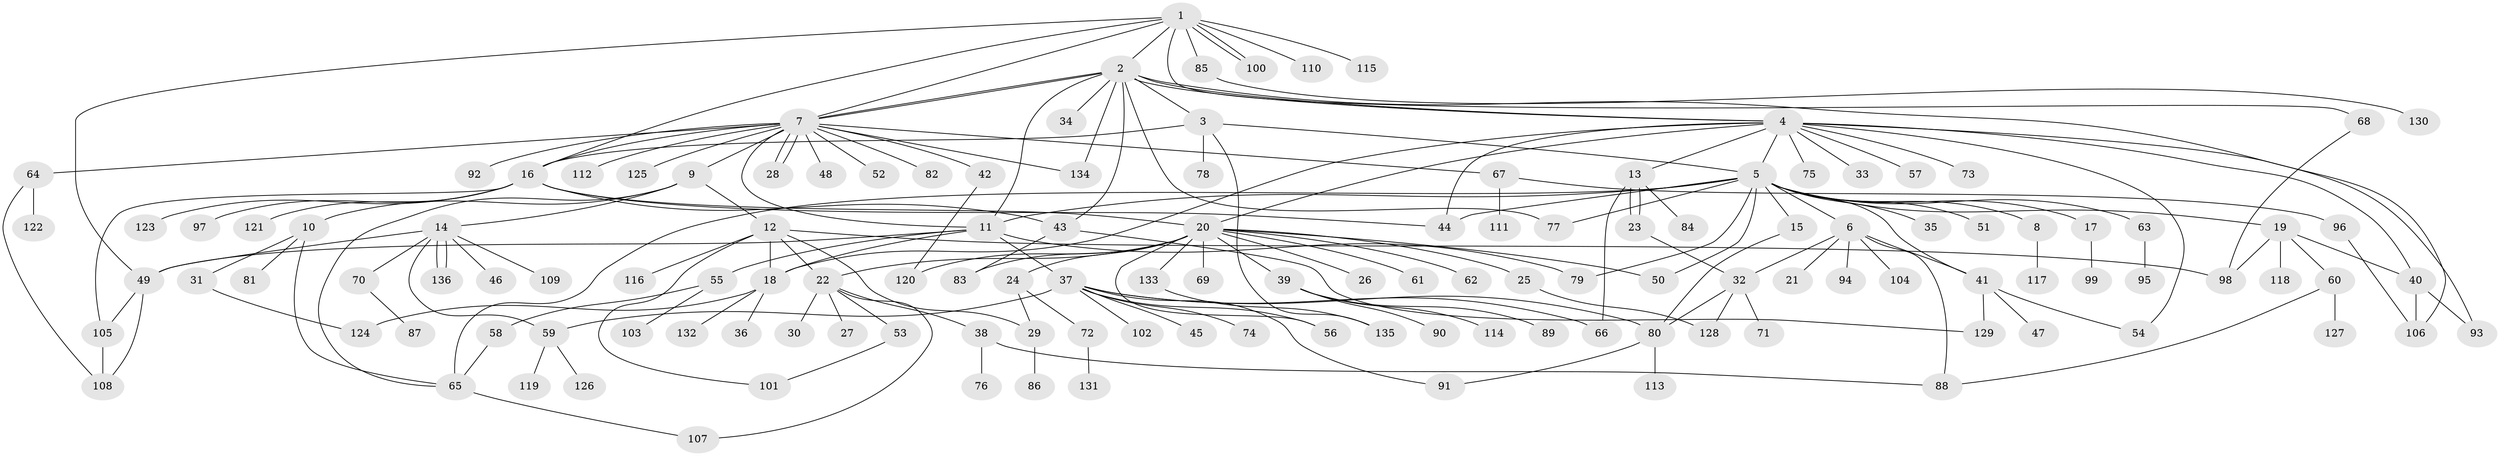 // Generated by graph-tools (version 1.1) at 2025/26/03/09/25 03:26:07]
// undirected, 136 vertices, 192 edges
graph export_dot {
graph [start="1"]
  node [color=gray90,style=filled];
  1;
  2;
  3;
  4;
  5;
  6;
  7;
  8;
  9;
  10;
  11;
  12;
  13;
  14;
  15;
  16;
  17;
  18;
  19;
  20;
  21;
  22;
  23;
  24;
  25;
  26;
  27;
  28;
  29;
  30;
  31;
  32;
  33;
  34;
  35;
  36;
  37;
  38;
  39;
  40;
  41;
  42;
  43;
  44;
  45;
  46;
  47;
  48;
  49;
  50;
  51;
  52;
  53;
  54;
  55;
  56;
  57;
  58;
  59;
  60;
  61;
  62;
  63;
  64;
  65;
  66;
  67;
  68;
  69;
  70;
  71;
  72;
  73;
  74;
  75;
  76;
  77;
  78;
  79;
  80;
  81;
  82;
  83;
  84;
  85;
  86;
  87;
  88;
  89;
  90;
  91;
  92;
  93;
  94;
  95;
  96;
  97;
  98;
  99;
  100;
  101;
  102;
  103;
  104;
  105;
  106;
  107;
  108;
  109;
  110;
  111;
  112;
  113;
  114;
  115;
  116;
  117;
  118;
  119;
  120;
  121;
  122;
  123;
  124;
  125;
  126;
  127;
  128;
  129;
  130;
  131;
  132;
  133;
  134;
  135;
  136;
  1 -- 2;
  1 -- 7;
  1 -- 16;
  1 -- 49;
  1 -- 68;
  1 -- 85;
  1 -- 100;
  1 -- 100;
  1 -- 110;
  1 -- 115;
  2 -- 3;
  2 -- 4;
  2 -- 4;
  2 -- 7;
  2 -- 7;
  2 -- 11;
  2 -- 34;
  2 -- 43;
  2 -- 77;
  2 -- 106;
  2 -- 134;
  3 -- 5;
  3 -- 16;
  3 -- 78;
  3 -- 135;
  4 -- 5;
  4 -- 13;
  4 -- 18;
  4 -- 20;
  4 -- 33;
  4 -- 40;
  4 -- 44;
  4 -- 54;
  4 -- 57;
  4 -- 73;
  4 -- 75;
  4 -- 93;
  5 -- 6;
  5 -- 8;
  5 -- 11;
  5 -- 15;
  5 -- 17;
  5 -- 19;
  5 -- 35;
  5 -- 41;
  5 -- 44;
  5 -- 50;
  5 -- 51;
  5 -- 63;
  5 -- 65;
  5 -- 77;
  5 -- 79;
  6 -- 21;
  6 -- 32;
  6 -- 41;
  6 -- 88;
  6 -- 94;
  6 -- 104;
  7 -- 9;
  7 -- 11;
  7 -- 16;
  7 -- 28;
  7 -- 28;
  7 -- 42;
  7 -- 48;
  7 -- 52;
  7 -- 64;
  7 -- 67;
  7 -- 82;
  7 -- 92;
  7 -- 112;
  7 -- 125;
  7 -- 134;
  8 -- 117;
  9 -- 10;
  9 -- 12;
  9 -- 14;
  9 -- 65;
  10 -- 31;
  10 -- 65;
  10 -- 81;
  11 -- 18;
  11 -- 37;
  11 -- 49;
  11 -- 55;
  11 -- 79;
  12 -- 18;
  12 -- 22;
  12 -- 29;
  12 -- 98;
  12 -- 101;
  12 -- 116;
  13 -- 23;
  13 -- 23;
  13 -- 66;
  13 -- 84;
  14 -- 46;
  14 -- 49;
  14 -- 59;
  14 -- 70;
  14 -- 109;
  14 -- 136;
  14 -- 136;
  15 -- 80;
  16 -- 20;
  16 -- 43;
  16 -- 44;
  16 -- 97;
  16 -- 105;
  16 -- 121;
  16 -- 123;
  17 -- 99;
  18 -- 36;
  18 -- 124;
  18 -- 132;
  19 -- 40;
  19 -- 60;
  19 -- 98;
  19 -- 118;
  20 -- 22;
  20 -- 24;
  20 -- 25;
  20 -- 26;
  20 -- 39;
  20 -- 50;
  20 -- 56;
  20 -- 61;
  20 -- 62;
  20 -- 69;
  20 -- 83;
  20 -- 120;
  20 -- 133;
  22 -- 27;
  22 -- 30;
  22 -- 38;
  22 -- 53;
  22 -- 107;
  23 -- 32;
  24 -- 29;
  24 -- 72;
  25 -- 128;
  29 -- 86;
  31 -- 124;
  32 -- 71;
  32 -- 80;
  32 -- 128;
  37 -- 45;
  37 -- 56;
  37 -- 59;
  37 -- 66;
  37 -- 74;
  37 -- 80;
  37 -- 91;
  37 -- 102;
  38 -- 76;
  38 -- 88;
  39 -- 89;
  39 -- 90;
  39 -- 114;
  40 -- 93;
  40 -- 106;
  41 -- 47;
  41 -- 54;
  41 -- 129;
  42 -- 120;
  43 -- 83;
  43 -- 129;
  49 -- 105;
  49 -- 108;
  53 -- 101;
  55 -- 58;
  55 -- 103;
  58 -- 65;
  59 -- 119;
  59 -- 126;
  60 -- 88;
  60 -- 127;
  63 -- 95;
  64 -- 108;
  64 -- 122;
  65 -- 107;
  67 -- 96;
  67 -- 111;
  68 -- 98;
  70 -- 87;
  72 -- 131;
  80 -- 91;
  80 -- 113;
  85 -- 130;
  96 -- 106;
  105 -- 108;
  133 -- 135;
}
